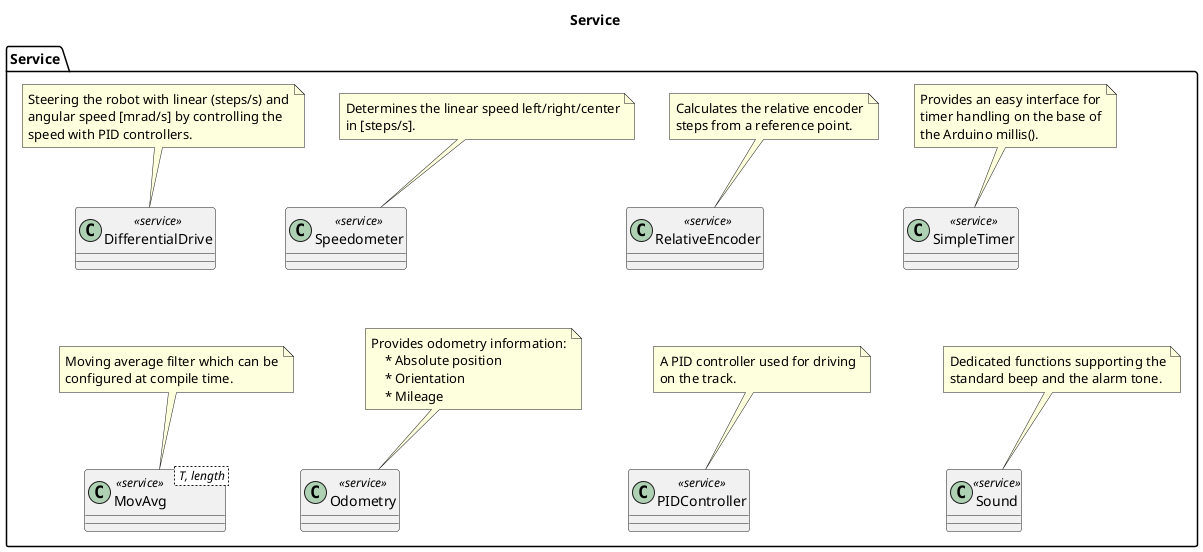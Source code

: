 @startuml

title Service

package "Service" as serviceLayer {

    class Sound <<service>>

    note top of Sound
        Dedicated functions supporting the
        standard beep and the alarm tone.
    end note

    class SimpleTimer <<service>>

    note top of SimpleTimer
        Provides an easy interface for
        timer handling on the base of
        the Arduino millis().
    end note

    class Odometry <<service>>

    note top of Odometry
        Provides odometry information:
            * Absolute position
            * Orientation
            * Mileage
    end note

    class PIDController <<service>>

    note top of PIDController
        A PID controller used for driving
        on the track.
    end note

    class MovAvg < T, length > <<service>>

    note top of MovAvg
        Moving average filter which can be
        configured at compile time.
    end note

    class RelativeEncoder <<service>>

    note top of RelativeEncoder
        Calculates the relative encoder
        steps from a reference point.
    end note

    class Speedometer <<service>>

    note top of Speedometer
        Determines the linear speed left/right/center
        in [steps/s].
    end note

    class DifferentialDrive <<service>>

    note top of DifferentialDrive
        Steering the robot with linear (steps/s) and
        angular speed [mrad/s] by controlling the
        speed with PID controllers.
    end note

    DifferentialDrive -[hidden]-- MovAvg
    Speedometer -[hidden]-- Odometry
    RelativeEncoder -[hidden]-- PIDController
    SimpleTimer -[hidden]-- Sound
}

@enduml